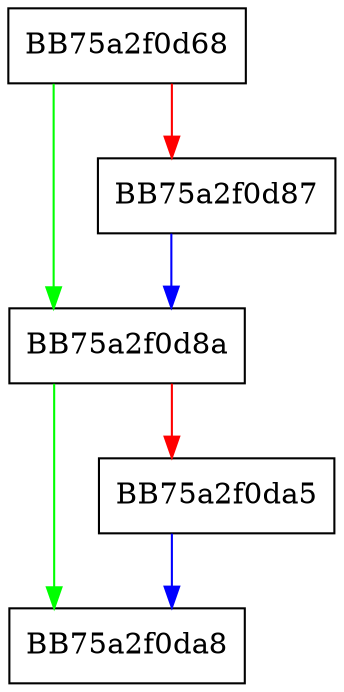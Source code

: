digraph erase {
  node [shape="box"];
  graph [splines=ortho];
  BB75a2f0d68 -> BB75a2f0d8a [color="green"];
  BB75a2f0d68 -> BB75a2f0d87 [color="red"];
  BB75a2f0d87 -> BB75a2f0d8a [color="blue"];
  BB75a2f0d8a -> BB75a2f0da8 [color="green"];
  BB75a2f0d8a -> BB75a2f0da5 [color="red"];
  BB75a2f0da5 -> BB75a2f0da8 [color="blue"];
}
